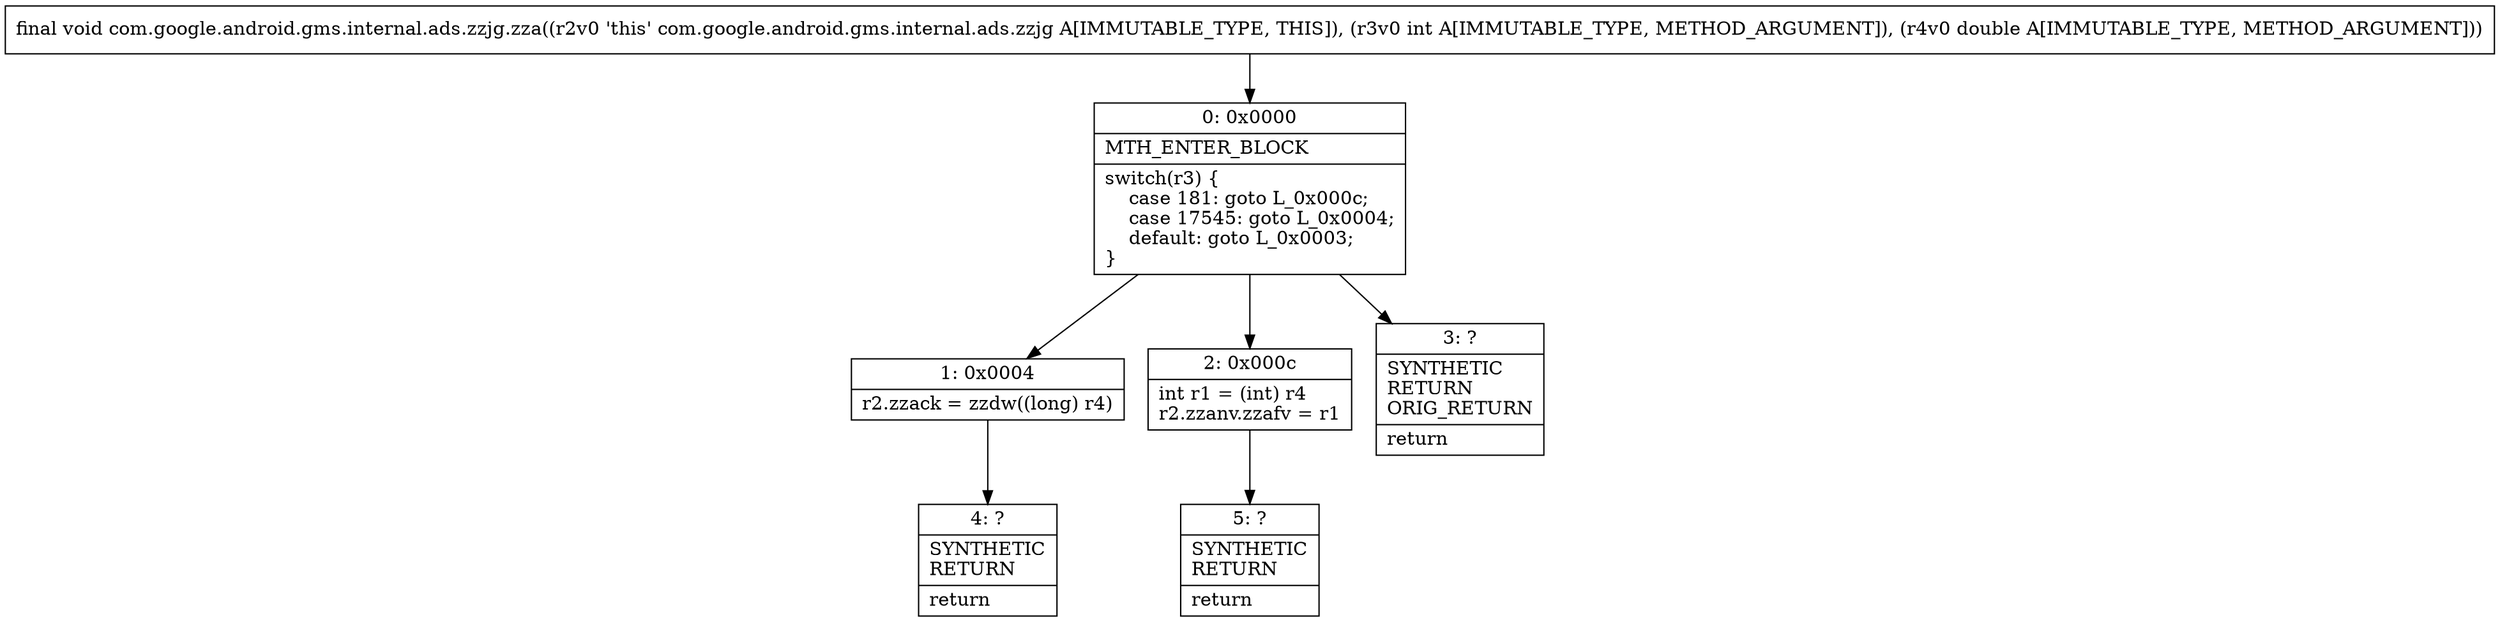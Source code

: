 digraph "CFG forcom.google.android.gms.internal.ads.zzjg.zza(ID)V" {
Node_0 [shape=record,label="{0\:\ 0x0000|MTH_ENTER_BLOCK\l|switch(r3) \{\l    case 181: goto L_0x000c;\l    case 17545: goto L_0x0004;\l    default: goto L_0x0003;\l\}\l}"];
Node_1 [shape=record,label="{1\:\ 0x0004|r2.zzack = zzdw((long) r4)\l}"];
Node_2 [shape=record,label="{2\:\ 0x000c|int r1 = (int) r4\lr2.zzanv.zzafv = r1\l}"];
Node_3 [shape=record,label="{3\:\ ?|SYNTHETIC\lRETURN\lORIG_RETURN\l|return\l}"];
Node_4 [shape=record,label="{4\:\ ?|SYNTHETIC\lRETURN\l|return\l}"];
Node_5 [shape=record,label="{5\:\ ?|SYNTHETIC\lRETURN\l|return\l}"];
MethodNode[shape=record,label="{final void com.google.android.gms.internal.ads.zzjg.zza((r2v0 'this' com.google.android.gms.internal.ads.zzjg A[IMMUTABLE_TYPE, THIS]), (r3v0 int A[IMMUTABLE_TYPE, METHOD_ARGUMENT]), (r4v0 double A[IMMUTABLE_TYPE, METHOD_ARGUMENT])) }"];
MethodNode -> Node_0;
Node_0 -> Node_1;
Node_0 -> Node_2;
Node_0 -> Node_3;
Node_1 -> Node_4;
Node_2 -> Node_5;
}

